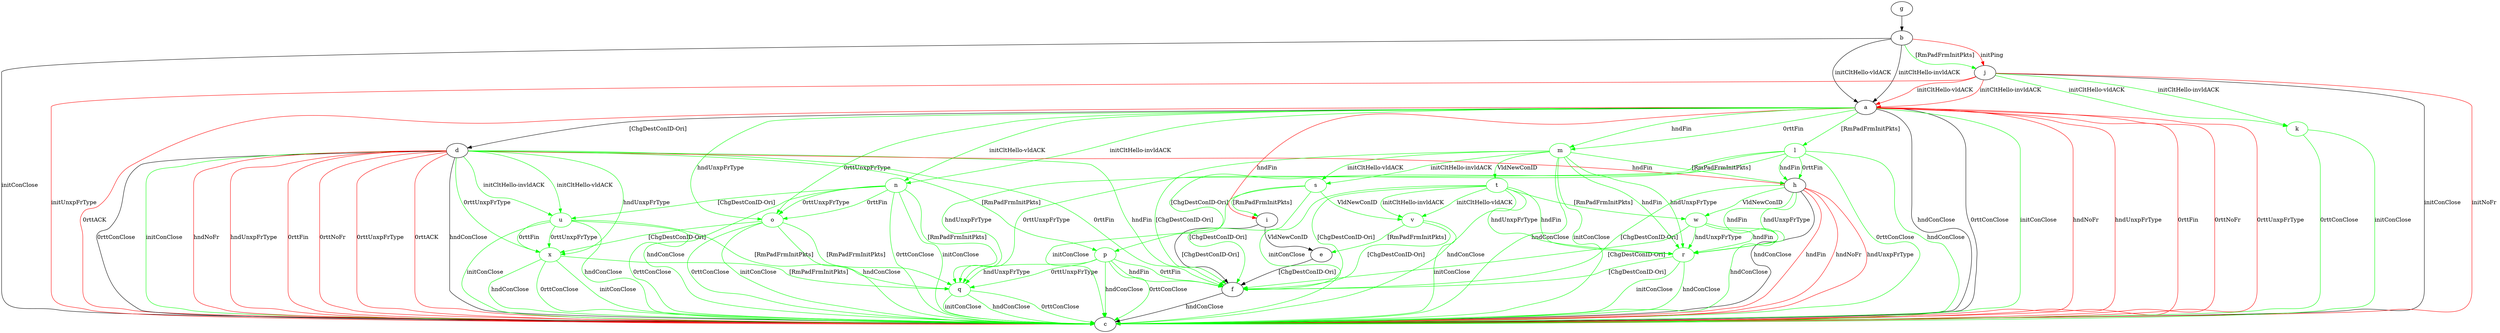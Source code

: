digraph "" {
	a -> c	[key=0,
		label="hndConClose "];
	a -> c	[key=1,
		label="0rttConClose "];
	a -> c	[key=2,
		color=green,
		label="initConClose "];
	a -> c	[key=3,
		color=red,
		label="hndNoFr "];
	a -> c	[key=4,
		color=red,
		label="hndUnxpFrType "];
	a -> c	[key=5,
		color=red,
		label="0rttFin "];
	a -> c	[key=6,
		color=red,
		label="0rttNoFr "];
	a -> c	[key=7,
		color=red,
		label="0rttUnxpFrType "];
	a -> c	[key=8,
		color=red,
		label="0rttACK "];
	a -> d	[key=0,
		label="[ChgDestConID-Ori] "];
	a -> i	[key=0,
		color=red,
		label="hndFin "];
	l	[color=green];
	a -> l	[key=0,
		color=green,
		label="[RmPadFrmInitPkts] "];
	m	[color=green];
	a -> m	[key=0,
		color=green,
		label="hndFin "];
	a -> m	[key=1,
		color=green,
		label="0rttFin "];
	n	[color=green];
	a -> n	[key=0,
		color=green,
		label="initCltHello-vldACK "];
	a -> n	[key=1,
		color=green,
		label="initCltHello-invldACK "];
	o	[color=green];
	a -> o	[key=0,
		color=green,
		label="hndUnxpFrType "];
	a -> o	[key=1,
		color=green,
		label="0rttUnxpFrType "];
	b -> a	[key=0,
		label="initCltHello-vldACK "];
	b -> a	[key=1,
		label="initCltHello-invldACK "];
	b -> c	[key=0,
		label="initConClose "];
	b -> j	[key=0,
		color=green,
		label="[RmPadFrmInitPkts] "];
	b -> j	[key=1,
		color=red,
		label="initPing "];
	d -> c	[key=0,
		label="hndConClose "];
	d -> c	[key=1,
		label="0rttConClose "];
	d -> c	[key=2,
		color=green,
		label="initConClose "];
	d -> c	[key=3,
		color=red,
		label="hndNoFr "];
	d -> c	[key=4,
		color=red,
		label="hndUnxpFrType "];
	d -> c	[key=5,
		color=red,
		label="0rttFin "];
	d -> c	[key=6,
		color=red,
		label="0rttNoFr "];
	d -> c	[key=7,
		color=red,
		label="0rttUnxpFrType "];
	d -> c	[key=8,
		color=red,
		label="0rttACK "];
	d -> f	[key=0,
		color=green,
		label="hndFin "];
	d -> f	[key=1,
		color=green,
		label="0rttFin "];
	d -> h	[key=0,
		color=red,
		label="hndFin "];
	p	[color=green];
	d -> p	[key=0,
		color=green,
		label="[RmPadFrmInitPkts] "];
	u	[color=green];
	d -> u	[key=0,
		color=green,
		label="initCltHello-vldACK "];
	d -> u	[key=1,
		color=green,
		label="initCltHello-invldACK "];
	x	[color=green];
	d -> x	[key=0,
		color=green,
		label="hndUnxpFrType "];
	d -> x	[key=1,
		color=green,
		label="0rttUnxpFrType "];
	e -> f	[key=0,
		label="[ChgDestConID-Ori] "];
	f -> c	[key=0,
		label="hndConClose "];
	g -> b	[key=0];
	h -> c	[key=0,
		label="hndConClose "];
	h -> c	[key=1,
		color=red,
		label="hndFin "];
	h -> c	[key=2,
		color=red,
		label="hndNoFr "];
	h -> c	[key=3,
		color=red,
		label="hndUnxpFrType "];
	h -> f	[key=0,
		color=green,
		label="[ChgDestConID-Ori] "];
	r	[color=green];
	h -> r	[key=0,
		color=green,
		label="hndFin "];
	h -> r	[key=1,
		color=green,
		label="hndUnxpFrType "];
	w	[color=green];
	h -> w	[key=0,
		color=green,
		label="VldNewConID "];
	i -> e	[key=0,
		label="VldNewConID "];
	i -> f	[key=0,
		label="[ChgDestConID-Ori] "];
	j -> a	[key=0,
		color=red,
		label="initCltHello-vldACK "];
	j -> a	[key=1,
		color=red,
		label="initCltHello-invldACK "];
	j -> c	[key=0,
		label="initConClose "];
	j -> c	[key=1,
		color=red,
		label="initNoFr "];
	j -> c	[key=2,
		color=red,
		label="initUnxpFrType "];
	k	[color=green];
	j -> k	[key=0,
		color=green,
		label="initCltHello-vldACK "];
	j -> k	[key=1,
		color=green,
		label="initCltHello-invldACK "];
	k -> c	[key=0,
		color=green,
		label="initConClose "];
	k -> c	[key=1,
		color=green,
		label="0rttConClose "];
	l -> c	[key=0,
		color=green,
		label="hndConClose "];
	l -> c	[key=1,
		color=green,
		label="0rttConClose "];
	l -> h	[key=0,
		color=green,
		label="hndFin "];
	l -> h	[key=1,
		color=green,
		label="0rttFin "];
	l -> p	[key=0,
		color=green,
		label="[ChgDestConID-Ori] "];
	q	[color=green];
	l -> q	[key=0,
		color=green,
		label="hndUnxpFrType "];
	l -> q	[key=1,
		color=green,
		label="0rttUnxpFrType "];
	m -> c	[key=0,
		color=green,
		label="initConClose "];
	m -> c	[key=1,
		color=green,
		label="hndConClose "];
	m -> f	[key=0,
		color=green,
		label="[ChgDestConID-Ori] "];
	m -> h	[key=0,
		color=green,
		label="[RmPadFrmInitPkts] "];
	m -> r	[key=0,
		color=green,
		label="hndFin "];
	m -> r	[key=1,
		color=green,
		label="hndUnxpFrType "];
	s	[color=green];
	m -> s	[key=0,
		color=green,
		label="initCltHello-vldACK "];
	m -> s	[key=1,
		color=green,
		label="initCltHello-invldACK "];
	t	[color=green];
	m -> t	[key=0,
		color=green,
		label="VldNewConID "];
	n -> c	[key=0,
		color=green,
		label="initConClose "];
	n -> c	[key=1,
		color=green,
		label="hndConClose "];
	n -> c	[key=2,
		color=green,
		label="0rttConClose "];
	n -> o	[key=0,
		color=green,
		label="0rttFin "];
	n -> o	[key=1,
		color=green,
		label="0rttUnxpFrType "];
	n -> q	[key=0,
		color=green,
		label="[RmPadFrmInitPkts] "];
	n -> u	[key=0,
		color=green,
		label="[ChgDestConID-Ori] "];
	o -> c	[key=0,
		color=green,
		label="initConClose "];
	o -> c	[key=1,
		color=green,
		label="hndConClose "];
	o -> c	[key=2,
		color=green,
		label="0rttConClose "];
	o -> q	[key=0,
		color=green,
		label="[RmPadFrmInitPkts] "];
	o -> x	[key=0,
		color=green,
		label="[ChgDestConID-Ori] "];
	p -> c	[key=0,
		color=green,
		label="hndConClose "];
	p -> c	[key=1,
		color=green,
		label="0rttConClose "];
	p -> f	[key=0,
		color=green,
		label="hndFin "];
	p -> f	[key=1,
		color=green,
		label="0rttFin "];
	p -> q	[key=0,
		color=green,
		label="hndUnxpFrType "];
	p -> q	[key=1,
		color=green,
		label="0rttUnxpFrType "];
	q -> c	[key=0,
		color=green,
		label="initConClose "];
	q -> c	[key=1,
		color=green,
		label="hndConClose "];
	q -> c	[key=2,
		color=green,
		label="0rttConClose "];
	r -> c	[key=0,
		color=green,
		label="initConClose "];
	r -> c	[key=1,
		color=green,
		label="hndConClose "];
	r -> f	[key=0,
		color=green,
		label="[ChgDestConID-Ori] "];
	s -> c	[key=0,
		color=green,
		label="initConClose "];
	s -> f	[key=0,
		color=green,
		label="[ChgDestConID-Ori] "];
	s -> i	[key=0,
		color=green,
		label="[RmPadFrmInitPkts] "];
	v	[color=green];
	s -> v	[key=0,
		color=green,
		label="VldNewConID "];
	t -> c	[key=0,
		color=green,
		label="initConClose "];
	t -> c	[key=1,
		color=green,
		label="hndConClose "];
	t -> f	[key=0,
		color=green,
		label="[ChgDestConID-Ori] "];
	t -> r	[key=0,
		color=green,
		label="hndFin "];
	t -> r	[key=1,
		color=green,
		label="hndUnxpFrType "];
	t -> v	[key=0,
		color=green,
		label="initCltHello-vldACK "];
	t -> v	[key=1,
		color=green,
		label="initCltHello-invldACK "];
	t -> w	[key=0,
		color=green,
		label="[RmPadFrmInitPkts] "];
	u -> c	[key=0,
		color=green,
		label="initConClose "];
	u -> c	[key=1,
		color=green,
		label="hndConClose "];
	u -> c	[key=2,
		color=green,
		label="0rttConClose "];
	u -> q	[key=0,
		color=green,
		label="[RmPadFrmInitPkts] "];
	u -> x	[key=0,
		color=green,
		label="0rttFin "];
	u -> x	[key=1,
		color=green,
		label="0rttUnxpFrType "];
	v -> c	[key=0,
		color=green,
		label="initConClose "];
	v -> e	[key=0,
		color=green,
		label="[RmPadFrmInitPkts] "];
	v -> f	[key=0,
		color=green,
		label="[ChgDestConID-Ori] "];
	w -> c	[key=0,
		color=green,
		label="hndConClose "];
	w -> f	[key=0,
		color=green,
		label="[ChgDestConID-Ori] "];
	w -> r	[key=0,
		color=green,
		label="hndFin "];
	w -> r	[key=1,
		color=green,
		label="hndUnxpFrType "];
	x -> c	[key=0,
		color=green,
		label="initConClose "];
	x -> c	[key=1,
		color=green,
		label="hndConClose "];
	x -> c	[key=2,
		color=green,
		label="0rttConClose "];
	x -> q	[key=0,
		color=green,
		label="[RmPadFrmInitPkts] "];
}
